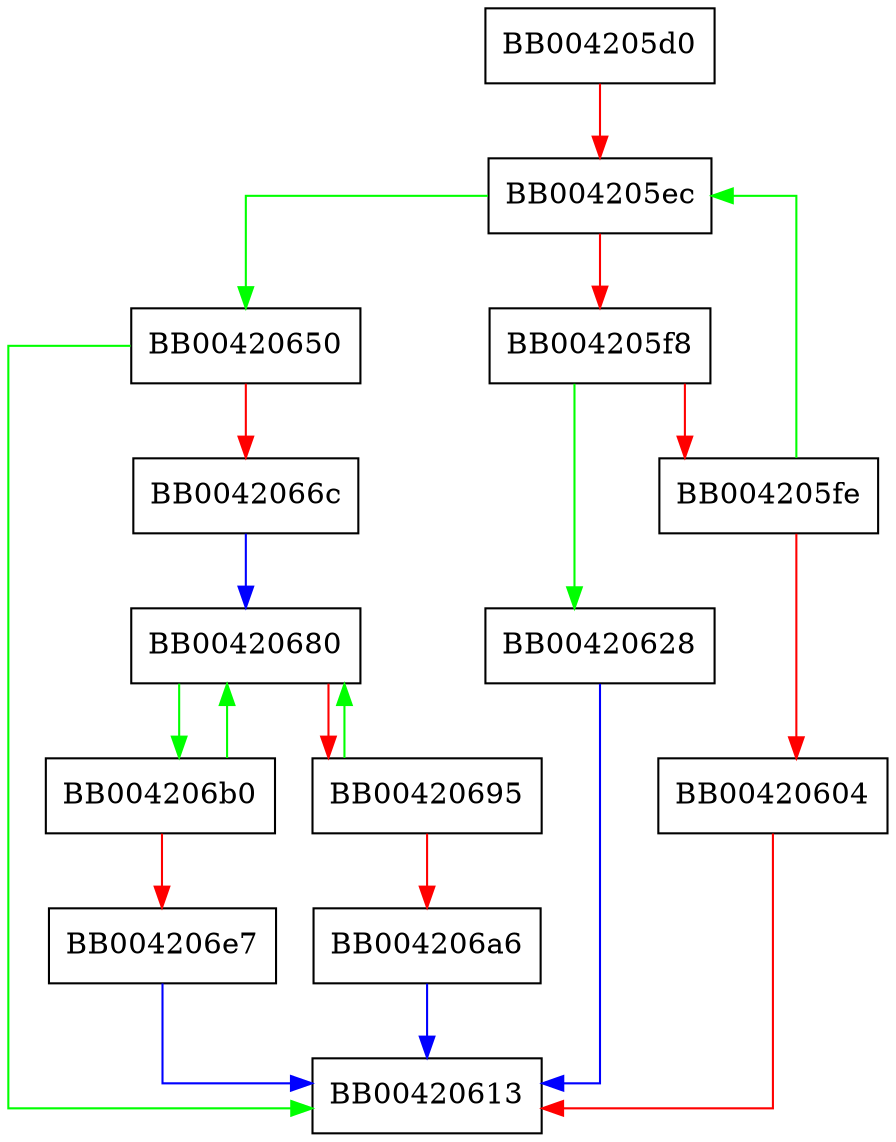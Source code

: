 digraph errstr_main {
  node [shape="box"];
  graph [splines=ortho];
  BB004205d0 -> BB004205ec [color="red"];
  BB004205ec -> BB00420650 [color="green"];
  BB004205ec -> BB004205f8 [color="red"];
  BB004205f8 -> BB00420628 [color="green"];
  BB004205f8 -> BB004205fe [color="red"];
  BB004205fe -> BB004205ec [color="green"];
  BB004205fe -> BB00420604 [color="red"];
  BB00420604 -> BB00420613 [color="red"];
  BB00420628 -> BB00420613 [color="blue"];
  BB00420650 -> BB00420613 [color="green"];
  BB00420650 -> BB0042066c [color="red"];
  BB0042066c -> BB00420680 [color="blue"];
  BB00420680 -> BB004206b0 [color="green"];
  BB00420680 -> BB00420695 [color="red"];
  BB00420695 -> BB00420680 [color="green"];
  BB00420695 -> BB004206a6 [color="red"];
  BB004206a6 -> BB00420613 [color="blue"];
  BB004206b0 -> BB00420680 [color="green"];
  BB004206b0 -> BB004206e7 [color="red"];
  BB004206e7 -> BB00420613 [color="blue"];
}